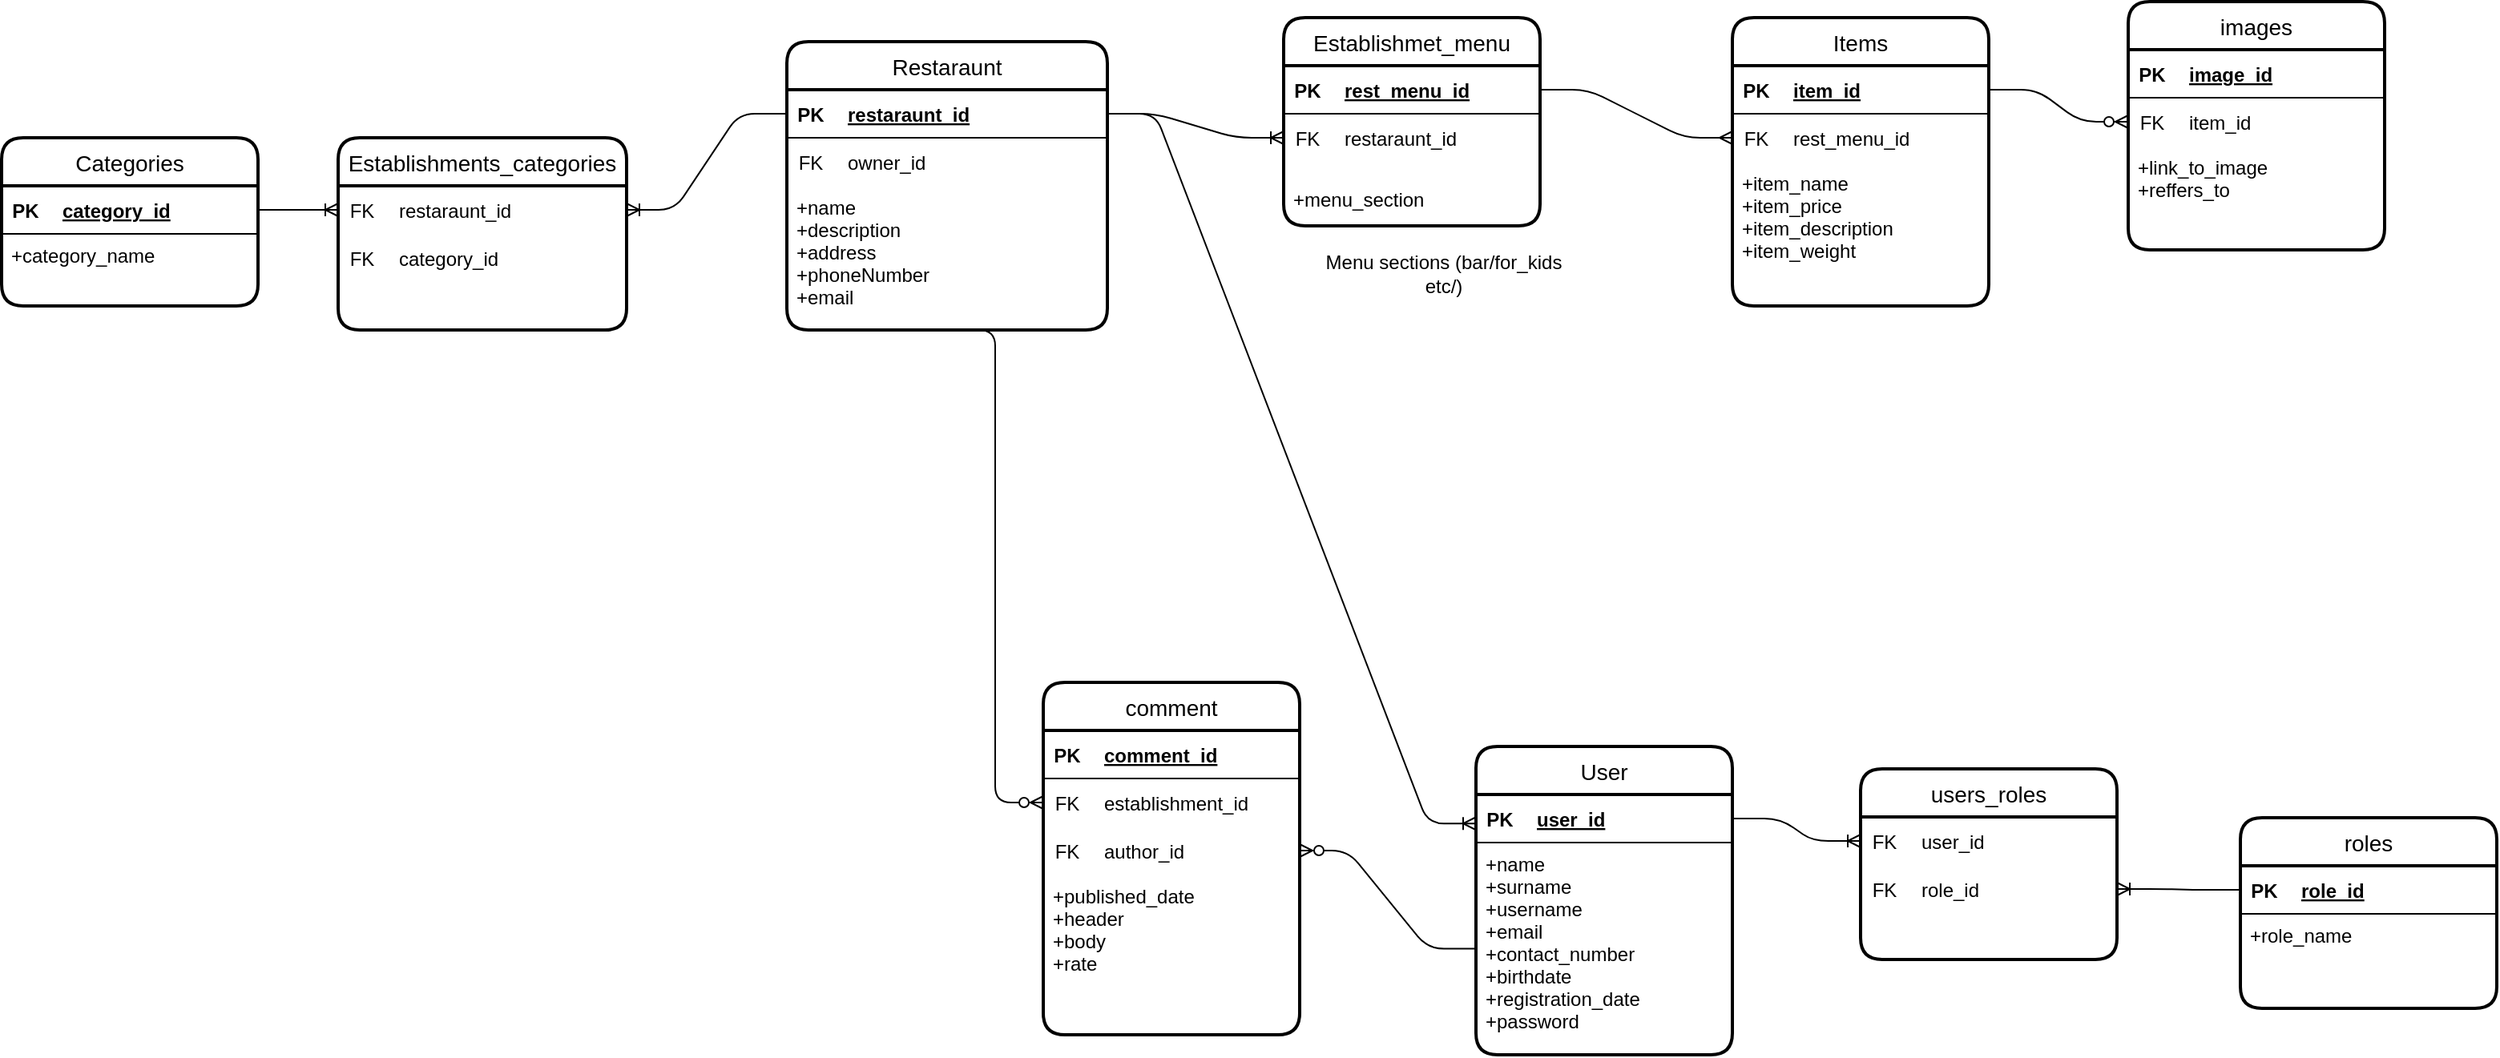 <mxfile version="13.9.9" type="device"><diagram id="mH3zS8TwSFt8MB0uSB2C" name="Страница 1"><mxGraphModel dx="4502" dy="901" grid="1" gridSize="10" guides="1" tooltips="1" connect="1" arrows="1" fold="1" page="1" pageScale="1" pageWidth="3300" pageHeight="2339" math="0" shadow="0"><root><mxCell id="0"/><mxCell id="1" parent="0"/><mxCell id="YN2qWLR9WGqt_khANFr5-11" value="User" style="swimlane;childLayout=stackLayout;horizontal=1;startSize=30;horizontalStack=0;rounded=1;fontSize=14;fontStyle=0;strokeWidth=2;resizeParent=0;resizeLast=1;shadow=0;dashed=0;align=center;" parent="1" vertex="1"><mxGeometry x="850" y="960" width="160" height="192.5" as="geometry"/></mxCell><mxCell id="YN2qWLR9WGqt_khANFr5-13" value="" style="shape=table;startSize=0;container=1;collapsible=1;childLayout=tableLayout;fixedRows=1;rowLines=0;fontStyle=0;align=center;resizeLast=1;strokeColor=none;fillColor=none;" parent="YN2qWLR9WGqt_khANFr5-11" vertex="1"><mxGeometry y="30" width="160" height="30" as="geometry"/></mxCell><mxCell id="YN2qWLR9WGqt_khANFr5-14" value="" style="shape=partialRectangle;collapsible=0;dropTarget=0;pointerEvents=0;fillColor=none;top=0;left=0;bottom=1;right=0;points=[[0,0.5],[1,0.5]];portConstraint=eastwest;" parent="YN2qWLR9WGqt_khANFr5-13" vertex="1"><mxGeometry width="160" height="30" as="geometry"/></mxCell><mxCell id="YN2qWLR9WGqt_khANFr5-15" value="PK" style="shape=partialRectangle;connectable=0;fillColor=none;top=0;left=0;bottom=0;right=0;fontStyle=1;overflow=hidden;" parent="YN2qWLR9WGqt_khANFr5-14" vertex="1"><mxGeometry width="30" height="30" as="geometry"/></mxCell><mxCell id="YN2qWLR9WGqt_khANFr5-16" value="user_id" style="shape=partialRectangle;connectable=0;fillColor=none;top=0;left=0;bottom=0;right=0;align=left;spacingLeft=6;fontStyle=5;overflow=hidden;" parent="YN2qWLR9WGqt_khANFr5-14" vertex="1"><mxGeometry x="30" width="130" height="30" as="geometry"/></mxCell><mxCell id="YN2qWLR9WGqt_khANFr5-12" value="+name&#10;+surname&#10;+username&#10;+email&#10;+contact_number&#10;+birthdate&#10;+registration_date&#10;+password&#10;" style="align=left;strokeColor=none;fillColor=none;spacingLeft=4;fontSize=12;verticalAlign=top;resizable=0;rotatable=0;part=1;" parent="YN2qWLR9WGqt_khANFr5-11" vertex="1"><mxGeometry y="60" width="160" height="132.5" as="geometry"/></mxCell><mxCell id="YN2qWLR9WGqt_khANFr5-17" value="Restaraunt" style="swimlane;childLayout=stackLayout;horizontal=1;startSize=30;horizontalStack=0;rounded=1;fontSize=14;fontStyle=0;strokeWidth=2;resizeParent=0;resizeLast=1;shadow=0;dashed=0;align=center;" parent="1" vertex="1"><mxGeometry x="420" y="520" width="200" height="180" as="geometry"/></mxCell><mxCell id="YN2qWLR9WGqt_khANFr5-19" value="" style="shape=table;startSize=0;container=1;collapsible=1;childLayout=tableLayout;fixedRows=1;rowLines=0;fontStyle=0;align=center;resizeLast=1;strokeColor=none;fillColor=none;" parent="YN2qWLR9WGqt_khANFr5-17" vertex="1"><mxGeometry y="30" width="200" height="30" as="geometry"/></mxCell><mxCell id="YN2qWLR9WGqt_khANFr5-20" value="" style="shape=partialRectangle;collapsible=0;dropTarget=0;pointerEvents=0;fillColor=none;top=0;left=0;bottom=1;right=0;points=[[0,0.5],[1,0.5]];portConstraint=eastwest;" parent="YN2qWLR9WGqt_khANFr5-19" vertex="1"><mxGeometry width="200" height="30" as="geometry"/></mxCell><mxCell id="YN2qWLR9WGqt_khANFr5-21" value="PK" style="shape=partialRectangle;connectable=0;fillColor=none;top=0;left=0;bottom=0;right=0;fontStyle=1;overflow=hidden;" parent="YN2qWLR9WGqt_khANFr5-20" vertex="1"><mxGeometry width="30" height="30" as="geometry"/></mxCell><mxCell id="YN2qWLR9WGqt_khANFr5-22" value="restaraunt_id" style="shape=partialRectangle;connectable=0;fillColor=none;top=0;left=0;bottom=0;right=0;align=left;spacingLeft=6;fontStyle=5;overflow=hidden;" parent="YN2qWLR9WGqt_khANFr5-20" vertex="1"><mxGeometry x="30" width="170" height="30" as="geometry"/></mxCell><mxCell id="YN2qWLR9WGqt_khANFr5-25" value="" style="shape=table;startSize=0;container=1;collapsible=1;childLayout=tableLayout;fixedRows=1;rowLines=0;fontStyle=0;align=center;resizeLast=1;strokeColor=none;fillColor=none;" parent="YN2qWLR9WGqt_khANFr5-17" vertex="1"><mxGeometry y="60" width="200" height="30" as="geometry"/></mxCell><mxCell id="YN2qWLR9WGqt_khANFr5-26" value="" style="shape=partialRectangle;collapsible=0;dropTarget=0;pointerEvents=0;fillColor=none;top=0;left=0;bottom=0;right=0;points=[[0,0.5],[1,0.5]];portConstraint=eastwest;" parent="YN2qWLR9WGqt_khANFr5-25" vertex="1"><mxGeometry width="200" height="30" as="geometry"/></mxCell><mxCell id="YN2qWLR9WGqt_khANFr5-27" value="FK" style="shape=partialRectangle;connectable=0;fillColor=none;top=0;left=0;bottom=0;right=0;fontStyle=0;overflow=hidden;" parent="YN2qWLR9WGqt_khANFr5-26" vertex="1"><mxGeometry width="30" height="30" as="geometry"/></mxCell><mxCell id="YN2qWLR9WGqt_khANFr5-28" value="owner_id" style="shape=partialRectangle;connectable=0;fillColor=none;top=0;left=0;bottom=0;right=0;align=left;spacingLeft=6;fontStyle=0;overflow=hidden;" parent="YN2qWLR9WGqt_khANFr5-26" vertex="1"><mxGeometry x="30" width="170" height="30" as="geometry"/></mxCell><mxCell id="YN2qWLR9WGqt_khANFr5-18" value="+name&#10;+description&#10;+address&#10;+phoneNumber&#10;+email&#10;" style="align=left;strokeColor=none;fillColor=none;spacingLeft=4;fontSize=12;verticalAlign=top;resizable=0;rotatable=0;part=1;" parent="YN2qWLR9WGqt_khANFr5-17" vertex="1"><mxGeometry y="90" width="200" height="90" as="geometry"/></mxCell><mxCell id="YN2qWLR9WGqt_khANFr5-29" value="comment" style="swimlane;childLayout=stackLayout;horizontal=1;startSize=30;horizontalStack=0;rounded=1;fontSize=14;fontStyle=0;strokeWidth=2;resizeParent=0;resizeLast=1;shadow=0;dashed=0;align=center;" parent="1" vertex="1"><mxGeometry x="580" y="920" width="160" height="220" as="geometry"/></mxCell><mxCell id="YN2qWLR9WGqt_khANFr5-52" value="" style="shape=table;startSize=0;container=1;collapsible=1;childLayout=tableLayout;fixedRows=1;rowLines=0;fontStyle=0;align=center;resizeLast=1;strokeColor=none;fillColor=none;" parent="YN2qWLR9WGqt_khANFr5-29" vertex="1"><mxGeometry y="30" width="160" height="30" as="geometry"/></mxCell><mxCell id="YN2qWLR9WGqt_khANFr5-53" value="" style="shape=partialRectangle;collapsible=0;dropTarget=0;pointerEvents=0;fillColor=none;top=0;left=0;bottom=1;right=0;points=[[0,0.5],[1,0.5]];portConstraint=eastwest;" parent="YN2qWLR9WGqt_khANFr5-52" vertex="1"><mxGeometry width="160" height="30" as="geometry"/></mxCell><mxCell id="YN2qWLR9WGqt_khANFr5-54" value="PK" style="shape=partialRectangle;connectable=0;fillColor=none;top=0;left=0;bottom=0;right=0;fontStyle=1;overflow=hidden;" parent="YN2qWLR9WGqt_khANFr5-53" vertex="1"><mxGeometry width="30" height="30" as="geometry"/></mxCell><mxCell id="YN2qWLR9WGqt_khANFr5-55" value="comment_id" style="shape=partialRectangle;connectable=0;fillColor=none;top=0;left=0;bottom=0;right=0;align=left;spacingLeft=6;fontStyle=5;overflow=hidden;" parent="YN2qWLR9WGqt_khANFr5-53" vertex="1"><mxGeometry x="30" width="130" height="30" as="geometry"/></mxCell><mxCell id="YN2qWLR9WGqt_khANFr5-56" value="" style="shape=table;startSize=0;container=1;collapsible=1;childLayout=tableLayout;fixedRows=1;rowLines=0;fontStyle=0;align=center;resizeLast=1;strokeColor=none;fillColor=none;" parent="YN2qWLR9WGqt_khANFr5-29" vertex="1"><mxGeometry y="60" width="160" height="60" as="geometry"/></mxCell><mxCell id="YN2qWLR9WGqt_khANFr5-218" value="" style="shape=partialRectangle;collapsible=0;dropTarget=0;pointerEvents=0;fillColor=none;top=0;left=0;bottom=0;right=0;points=[[0,0.5],[1,0.5]];portConstraint=eastwest;" parent="YN2qWLR9WGqt_khANFr5-56" vertex="1"><mxGeometry width="160" height="30" as="geometry"/></mxCell><mxCell id="YN2qWLR9WGqt_khANFr5-219" value="FK" style="shape=partialRectangle;connectable=0;fillColor=none;top=0;left=0;bottom=0;right=0;fontStyle=0;overflow=hidden;" parent="YN2qWLR9WGqt_khANFr5-218" vertex="1"><mxGeometry width="30" height="30" as="geometry"/></mxCell><mxCell id="YN2qWLR9WGqt_khANFr5-220" value="establishment_id" style="shape=partialRectangle;connectable=0;fillColor=none;top=0;left=0;bottom=0;right=0;align=left;spacingLeft=6;fontStyle=0;overflow=hidden;" parent="YN2qWLR9WGqt_khANFr5-218" vertex="1"><mxGeometry x="30" width="130" height="30" as="geometry"/></mxCell><mxCell id="YN2qWLR9WGqt_khANFr5-57" value="" style="shape=partialRectangle;collapsible=0;dropTarget=0;pointerEvents=0;fillColor=none;top=0;left=0;bottom=0;right=0;points=[[0,0.5],[1,0.5]];portConstraint=eastwest;" parent="YN2qWLR9WGqt_khANFr5-56" vertex="1"><mxGeometry y="30" width="160" height="30" as="geometry"/></mxCell><mxCell id="YN2qWLR9WGqt_khANFr5-58" value="FK" style="shape=partialRectangle;connectable=0;fillColor=none;top=0;left=0;bottom=0;right=0;fontStyle=0;overflow=hidden;" parent="YN2qWLR9WGqt_khANFr5-57" vertex="1"><mxGeometry width="30" height="30" as="geometry"/></mxCell><mxCell id="YN2qWLR9WGqt_khANFr5-59" value="author_id" style="shape=partialRectangle;connectable=0;fillColor=none;top=0;left=0;bottom=0;right=0;align=left;spacingLeft=6;fontStyle=0;overflow=hidden;" parent="YN2qWLR9WGqt_khANFr5-57" vertex="1"><mxGeometry x="30" width="130" height="30" as="geometry"/></mxCell><mxCell id="YN2qWLR9WGqt_khANFr5-30" value="+published_date&#10;+header&#10;+body&#10;+rate" style="align=left;strokeColor=none;fillColor=none;spacingLeft=4;fontSize=12;verticalAlign=top;resizable=0;rotatable=0;part=1;" parent="YN2qWLR9WGqt_khANFr5-29" vertex="1"><mxGeometry y="120" width="160" height="100" as="geometry"/></mxCell><mxCell id="YN2qWLR9WGqt_khANFr5-64" value="" style="edgeStyle=entityRelationEdgeStyle;fontSize=12;html=1;endArrow=ERzeroToMany;endFill=1;entryX=1;entryY=0.5;entryDx=0;entryDy=0;exitX=0;exitY=0.5;exitDx=0;exitDy=0;" parent="1" source="YN2qWLR9WGqt_khANFr5-12" target="YN2qWLR9WGqt_khANFr5-57" edge="1"><mxGeometry width="100" height="100" relative="1" as="geometry"><mxPoint x="940" y="890" as="sourcePoint"/><mxPoint x="760" y="960" as="targetPoint"/></mxGeometry></mxCell><mxCell id="YN2qWLR9WGqt_khANFr5-65" value="" style="edgeStyle=entityRelationEdgeStyle;fontSize=12;html=1;endArrow=ERzeroToMany;endFill=1;exitX=0.5;exitY=1;exitDx=0;exitDy=0;entryX=0;entryY=0.5;entryDx=0;entryDy=0;" parent="1" source="YN2qWLR9WGqt_khANFr5-18" target="YN2qWLR9WGqt_khANFr5-218" edge="1"><mxGeometry width="100" height="100" relative="1" as="geometry"><mxPoint x="1110" y="1020" as="sourcePoint"/><mxPoint x="1210" y="920" as="targetPoint"/></mxGeometry></mxCell><mxCell id="YN2qWLR9WGqt_khANFr5-66" value="users_roles" style="swimlane;childLayout=stackLayout;horizontal=1;startSize=30;horizontalStack=0;rounded=1;fontSize=14;fontStyle=0;strokeWidth=2;resizeParent=0;resizeLast=1;shadow=0;dashed=0;align=center;" parent="1" vertex="1"><mxGeometry x="1090" y="974" width="160" height="119" as="geometry"/></mxCell><mxCell id="YN2qWLR9WGqt_khANFr5-74" value="" style="shape=table;startSize=0;container=1;collapsible=1;childLayout=tableLayout;fixedRows=1;rowLines=0;fontStyle=0;align=center;resizeLast=1;strokeColor=none;fillColor=none;" parent="YN2qWLR9WGqt_khANFr5-66" vertex="1"><mxGeometry y="30" width="160" height="30" as="geometry"/></mxCell><mxCell id="YN2qWLR9WGqt_khANFr5-75" value="" style="shape=partialRectangle;collapsible=0;dropTarget=0;pointerEvents=0;fillColor=none;top=0;left=0;bottom=0;right=0;points=[[0,0.5],[1,0.5]];portConstraint=eastwest;" parent="YN2qWLR9WGqt_khANFr5-74" vertex="1"><mxGeometry width="160" height="30" as="geometry"/></mxCell><mxCell id="YN2qWLR9WGqt_khANFr5-76" value="FK" style="shape=partialRectangle;connectable=0;fillColor=none;top=0;left=0;bottom=0;right=0;fontStyle=0;overflow=hidden;" parent="YN2qWLR9WGqt_khANFr5-75" vertex="1"><mxGeometry width="30" height="30" as="geometry"/></mxCell><mxCell id="YN2qWLR9WGqt_khANFr5-77" value="user_id" style="shape=partialRectangle;connectable=0;fillColor=none;top=0;left=0;bottom=0;right=0;align=left;spacingLeft=6;fontStyle=0;overflow=hidden;" parent="YN2qWLR9WGqt_khANFr5-75" vertex="1"><mxGeometry x="30" width="130" height="30" as="geometry"/></mxCell><mxCell id="YN2qWLR9WGqt_khANFr5-78" value="" style="shape=table;startSize=0;container=1;collapsible=1;childLayout=tableLayout;fixedRows=1;rowLines=0;fontStyle=0;align=center;resizeLast=1;strokeColor=none;fillColor=none;" parent="YN2qWLR9WGqt_khANFr5-66" vertex="1"><mxGeometry y="60" width="160" height="59" as="geometry"/></mxCell><mxCell id="YN2qWLR9WGqt_khANFr5-79" value="" style="shape=partialRectangle;collapsible=0;dropTarget=0;pointerEvents=0;fillColor=none;top=0;left=0;bottom=0;right=0;points=[[0,0.5],[1,0.5]];portConstraint=eastwest;" parent="YN2qWLR9WGqt_khANFr5-78" vertex="1"><mxGeometry width="160" height="30" as="geometry"/></mxCell><mxCell id="YN2qWLR9WGqt_khANFr5-80" value="FK" style="shape=partialRectangle;connectable=0;fillColor=none;top=0;left=0;bottom=0;right=0;fontStyle=0;overflow=hidden;" parent="YN2qWLR9WGqt_khANFr5-79" vertex="1"><mxGeometry width="30" height="30" as="geometry"/></mxCell><mxCell id="YN2qWLR9WGqt_khANFr5-81" value="role_id" style="shape=partialRectangle;connectable=0;fillColor=none;top=0;left=0;bottom=0;right=0;align=left;spacingLeft=6;fontStyle=0;overflow=hidden;" parent="YN2qWLR9WGqt_khANFr5-79" vertex="1"><mxGeometry x="30" width="130" height="30" as="geometry"/></mxCell><mxCell id="YN2qWLR9WGqt_khANFr5-68" value="roles" style="swimlane;childLayout=stackLayout;horizontal=1;startSize=30;horizontalStack=0;rounded=1;fontSize=14;fontStyle=0;strokeWidth=2;resizeParent=0;resizeLast=1;shadow=0;dashed=0;align=center;" parent="1" vertex="1"><mxGeometry x="1327" y="1004.5" width="160" height="119" as="geometry"/></mxCell><mxCell id="YN2qWLR9WGqt_khANFr5-70" value="" style="shape=table;startSize=0;container=1;collapsible=1;childLayout=tableLayout;fixedRows=1;rowLines=0;fontStyle=0;align=center;resizeLast=1;strokeColor=none;fillColor=none;" parent="YN2qWLR9WGqt_khANFr5-68" vertex="1"><mxGeometry y="30" width="160" height="30" as="geometry"/></mxCell><mxCell id="YN2qWLR9WGqt_khANFr5-71" value="" style="shape=partialRectangle;collapsible=0;dropTarget=0;pointerEvents=0;fillColor=none;top=0;left=0;bottom=1;right=0;points=[[0,0.5],[1,0.5]];portConstraint=eastwest;" parent="YN2qWLR9WGqt_khANFr5-70" vertex="1"><mxGeometry width="160" height="30" as="geometry"/></mxCell><mxCell id="YN2qWLR9WGqt_khANFr5-72" value="PK" style="shape=partialRectangle;connectable=0;fillColor=none;top=0;left=0;bottom=0;right=0;fontStyle=1;overflow=hidden;" parent="YN2qWLR9WGqt_khANFr5-71" vertex="1"><mxGeometry width="30" height="30" as="geometry"/></mxCell><mxCell id="YN2qWLR9WGqt_khANFr5-73" value="role_id" style="shape=partialRectangle;connectable=0;fillColor=none;top=0;left=0;bottom=0;right=0;align=left;spacingLeft=6;fontStyle=5;overflow=hidden;" parent="YN2qWLR9WGqt_khANFr5-71" vertex="1"><mxGeometry x="30" width="130" height="30" as="geometry"/></mxCell><mxCell id="YN2qWLR9WGqt_khANFr5-69" value="+role_name" style="align=left;strokeColor=none;fillColor=none;spacingLeft=4;fontSize=12;verticalAlign=top;resizable=0;rotatable=0;part=1;" parent="YN2qWLR9WGqt_khANFr5-68" vertex="1"><mxGeometry y="60" width="160" height="59" as="geometry"/></mxCell><mxCell id="YN2qWLR9WGqt_khANFr5-82" value="" style="edgeStyle=entityRelationEdgeStyle;fontSize=12;html=1;endArrow=ERoneToMany;exitX=1;exitY=0.5;exitDx=0;exitDy=0;entryX=0;entryY=0.5;entryDx=0;entryDy=0;" parent="1" source="YN2qWLR9WGqt_khANFr5-14" target="YN2qWLR9WGqt_khANFr5-75" edge="1"><mxGeometry width="100" height="100" relative="1" as="geometry"><mxPoint x="1130" y="1260" as="sourcePoint"/><mxPoint x="1230" y="1160" as="targetPoint"/></mxGeometry></mxCell><mxCell id="YN2qWLR9WGqt_khANFr5-83" value="" style="edgeStyle=entityRelationEdgeStyle;fontSize=12;html=1;endArrow=ERoneToMany;exitX=0;exitY=0.5;exitDx=0;exitDy=0;entryX=1;entryY=0.5;entryDx=0;entryDy=0;" parent="1" source="YN2qWLR9WGqt_khANFr5-71" target="YN2qWLR9WGqt_khANFr5-79" edge="1"><mxGeometry width="100" height="100" relative="1" as="geometry"><mxPoint x="1200" y="1284" as="sourcePoint"/><mxPoint x="1300" y="1184" as="targetPoint"/></mxGeometry></mxCell><mxCell id="YN2qWLR9WGqt_khANFr5-84" value="Establishmet_menu" style="swimlane;childLayout=stackLayout;horizontal=1;startSize=30;horizontalStack=0;rounded=1;fontSize=14;fontStyle=0;strokeWidth=2;resizeParent=0;resizeLast=1;shadow=0;dashed=0;align=center;" parent="1" vertex="1"><mxGeometry x="730" y="505" width="160" height="130" as="geometry"/></mxCell><mxCell id="YN2qWLR9WGqt_khANFr5-94" value="" style="shape=table;startSize=0;container=1;collapsible=1;childLayout=tableLayout;fixedRows=1;rowLines=0;fontStyle=0;align=center;resizeLast=1;strokeColor=none;fillColor=none;" parent="YN2qWLR9WGqt_khANFr5-84" vertex="1"><mxGeometry y="30" width="160" height="70" as="geometry"/></mxCell><mxCell id="YN2qWLR9WGqt_khANFr5-95" value="" style="shape=partialRectangle;collapsible=0;dropTarget=0;pointerEvents=0;fillColor=none;top=0;left=0;bottom=1;right=0;points=[[0,0.5],[1,0.5]];portConstraint=eastwest;" parent="YN2qWLR9WGqt_khANFr5-94" vertex="1"><mxGeometry width="160" height="30" as="geometry"/></mxCell><mxCell id="YN2qWLR9WGqt_khANFr5-96" value="PK" style="shape=partialRectangle;connectable=0;fillColor=none;top=0;left=0;bottom=0;right=0;fontStyle=1;overflow=hidden;" parent="YN2qWLR9WGqt_khANFr5-95" vertex="1"><mxGeometry width="30" height="30" as="geometry"/></mxCell><mxCell id="YN2qWLR9WGqt_khANFr5-97" value="rest_menu_id" style="shape=partialRectangle;connectable=0;fillColor=none;top=0;left=0;bottom=0;right=0;align=left;spacingLeft=6;fontStyle=5;overflow=hidden;" parent="YN2qWLR9WGqt_khANFr5-95" vertex="1"><mxGeometry x="30" width="130" height="30" as="geometry"/></mxCell><mxCell id="YN2qWLR9WGqt_khANFr5-150" value="" style="shape=partialRectangle;collapsible=0;dropTarget=0;pointerEvents=0;fillColor=none;top=0;left=0;bottom=0;right=0;points=[[0,0.5],[1,0.5]];portConstraint=eastwest;" parent="YN2qWLR9WGqt_khANFr5-94" vertex="1"><mxGeometry y="30" width="160" height="30" as="geometry"/></mxCell><mxCell id="YN2qWLR9WGqt_khANFr5-151" value="FK" style="shape=partialRectangle;connectable=0;fillColor=none;top=0;left=0;bottom=0;right=0;fontStyle=0;overflow=hidden;" parent="YN2qWLR9WGqt_khANFr5-150" vertex="1"><mxGeometry width="30" height="30" as="geometry"/></mxCell><mxCell id="YN2qWLR9WGqt_khANFr5-152" value="restaraunt_id" style="shape=partialRectangle;connectable=0;fillColor=none;top=0;left=0;bottom=0;right=0;align=left;spacingLeft=6;fontStyle=0;overflow=hidden;" parent="YN2qWLR9WGqt_khANFr5-150" vertex="1"><mxGeometry x="30" width="130" height="30" as="geometry"/></mxCell><mxCell id="YN2qWLR9WGqt_khANFr5-226" value="+menu_section" style="text;strokeColor=none;fillColor=none;spacingLeft=4;spacingRight=4;overflow=hidden;rotatable=0;points=[[0,0.5],[1,0.5]];portConstraint=eastwest;fontSize=12;" parent="YN2qWLR9WGqt_khANFr5-84" vertex="1"><mxGeometry y="100" width="160" height="30" as="geometry"/></mxCell><mxCell id="YN2qWLR9WGqt_khANFr5-102" value="Items" style="swimlane;childLayout=stackLayout;horizontal=1;startSize=30;horizontalStack=0;rounded=1;fontSize=14;fontStyle=0;strokeWidth=2;resizeParent=0;resizeLast=1;shadow=0;dashed=0;align=center;" parent="1" vertex="1"><mxGeometry x="1010" y="505" width="160" height="180" as="geometry"/></mxCell><mxCell id="YN2qWLR9WGqt_khANFr5-104" value="" style="shape=table;startSize=0;container=1;collapsible=1;childLayout=tableLayout;fixedRows=1;rowLines=0;fontStyle=0;align=center;resizeLast=1;strokeColor=none;fillColor=none;" parent="YN2qWLR9WGqt_khANFr5-102" vertex="1"><mxGeometry y="30" width="160" height="60" as="geometry"/></mxCell><mxCell id="YN2qWLR9WGqt_khANFr5-105" value="" style="shape=partialRectangle;collapsible=0;dropTarget=0;pointerEvents=0;fillColor=none;top=0;left=0;bottom=1;right=0;points=[[0,0.5],[1,0.5]];portConstraint=eastwest;" parent="YN2qWLR9WGqt_khANFr5-104" vertex="1"><mxGeometry width="160" height="30" as="geometry"/></mxCell><mxCell id="YN2qWLR9WGqt_khANFr5-106" value="PK" style="shape=partialRectangle;connectable=0;fillColor=none;top=0;left=0;bottom=0;right=0;fontStyle=1;overflow=hidden;" parent="YN2qWLR9WGqt_khANFr5-105" vertex="1"><mxGeometry width="30" height="30" as="geometry"/></mxCell><mxCell id="YN2qWLR9WGqt_khANFr5-107" value="item_id" style="shape=partialRectangle;connectable=0;fillColor=none;top=0;left=0;bottom=0;right=0;align=left;spacingLeft=6;fontStyle=5;overflow=hidden;" parent="YN2qWLR9WGqt_khANFr5-105" vertex="1"><mxGeometry x="30" width="130" height="30" as="geometry"/></mxCell><mxCell id="YN2qWLR9WGqt_khANFr5-221" value="" style="shape=partialRectangle;collapsible=0;dropTarget=0;pointerEvents=0;fillColor=none;top=0;left=0;bottom=0;right=0;points=[[0,0.5],[1,0.5]];portConstraint=eastwest;" parent="YN2qWLR9WGqt_khANFr5-104" vertex="1"><mxGeometry y="30" width="160" height="30" as="geometry"/></mxCell><mxCell id="YN2qWLR9WGqt_khANFr5-222" value="FK" style="shape=partialRectangle;connectable=0;fillColor=none;top=0;left=0;bottom=0;right=0;fontStyle=0;overflow=hidden;" parent="YN2qWLR9WGqt_khANFr5-221" vertex="1"><mxGeometry width="30" height="30" as="geometry"/></mxCell><mxCell id="YN2qWLR9WGqt_khANFr5-223" value="rest_menu_id" style="shape=partialRectangle;connectable=0;fillColor=none;top=0;left=0;bottom=0;right=0;align=left;spacingLeft=6;fontStyle=0;overflow=hidden;" parent="YN2qWLR9WGqt_khANFr5-221" vertex="1"><mxGeometry x="30" width="130" height="30" as="geometry"/></mxCell><mxCell id="YN2qWLR9WGqt_khANFr5-103" value="+item_name&#10;+item_price&#10;+item_description&#10;+item_weight" style="align=left;strokeColor=none;fillColor=none;spacingLeft=4;fontSize=12;verticalAlign=top;resizable=0;rotatable=0;part=1;" parent="YN2qWLR9WGqt_khANFr5-102" vertex="1"><mxGeometry y="90" width="160" height="90" as="geometry"/></mxCell><mxCell id="YN2qWLR9WGqt_khANFr5-145" value="" style="edgeStyle=entityRelationEdgeStyle;fontSize=12;html=1;endArrow=ERmany;exitX=1;exitY=0.5;exitDx=0;exitDy=0;entryX=0;entryY=0.5;entryDx=0;entryDy=0;" parent="1" source="YN2qWLR9WGqt_khANFr5-95" target="YN2qWLR9WGqt_khANFr5-221" edge="1"><mxGeometry width="100" height="100" relative="1" as="geometry"><mxPoint x="870" y="905" as="sourcePoint"/><mxPoint x="970" y="805" as="targetPoint"/></mxGeometry></mxCell><mxCell id="YN2qWLR9WGqt_khANFr5-153" value="images" style="swimlane;childLayout=stackLayout;horizontal=1;startSize=30;horizontalStack=0;rounded=1;fontSize=14;fontStyle=0;strokeWidth=2;resizeParent=0;resizeLast=1;shadow=0;dashed=0;align=center;" parent="1" vertex="1"><mxGeometry x="1257" y="495" width="160" height="155" as="geometry"/></mxCell><mxCell id="YN2qWLR9WGqt_khANFr5-160" value="" style="shape=table;startSize=0;container=1;collapsible=1;childLayout=tableLayout;fixedRows=1;rowLines=0;fontStyle=0;align=center;resizeLast=1;strokeColor=none;fillColor=none;" parent="YN2qWLR9WGqt_khANFr5-153" vertex="1"><mxGeometry y="30" width="160" height="30" as="geometry"/></mxCell><mxCell id="YN2qWLR9WGqt_khANFr5-161" value="" style="shape=partialRectangle;collapsible=0;dropTarget=0;pointerEvents=0;fillColor=none;top=0;left=0;bottom=1;right=0;points=[[0,0.5],[1,0.5]];portConstraint=eastwest;" parent="YN2qWLR9WGqt_khANFr5-160" vertex="1"><mxGeometry width="160" height="30" as="geometry"/></mxCell><mxCell id="YN2qWLR9WGqt_khANFr5-162" value="PK" style="shape=partialRectangle;connectable=0;fillColor=none;top=0;left=0;bottom=0;right=0;fontStyle=1;overflow=hidden;" parent="YN2qWLR9WGqt_khANFr5-161" vertex="1"><mxGeometry width="30" height="30" as="geometry"/></mxCell><mxCell id="YN2qWLR9WGqt_khANFr5-163" value="image_id" style="shape=partialRectangle;connectable=0;fillColor=none;top=0;left=0;bottom=0;right=0;align=left;spacingLeft=6;fontStyle=5;overflow=hidden;" parent="YN2qWLR9WGqt_khANFr5-161" vertex="1"><mxGeometry x="30" width="130" height="30" as="geometry"/></mxCell><mxCell id="YN2qWLR9WGqt_khANFr5-214" value="" style="shape=table;startSize=0;container=1;collapsible=1;childLayout=tableLayout;fixedRows=1;rowLines=0;fontStyle=0;align=center;resizeLast=1;strokeColor=none;fillColor=none;" parent="YN2qWLR9WGqt_khANFr5-153" vertex="1"><mxGeometry y="60" width="160" height="30" as="geometry"/></mxCell><mxCell id="YN2qWLR9WGqt_khANFr5-215" value="" style="shape=partialRectangle;collapsible=0;dropTarget=0;pointerEvents=0;fillColor=none;top=0;left=0;bottom=0;right=0;points=[[0,0.5],[1,0.5]];portConstraint=eastwest;" parent="YN2qWLR9WGqt_khANFr5-214" vertex="1"><mxGeometry width="160" height="30" as="geometry"/></mxCell><mxCell id="YN2qWLR9WGqt_khANFr5-216" value="FK" style="shape=partialRectangle;connectable=0;fillColor=none;top=0;left=0;bottom=0;right=0;fontStyle=0;overflow=hidden;" parent="YN2qWLR9WGqt_khANFr5-215" vertex="1"><mxGeometry width="30" height="30" as="geometry"/></mxCell><mxCell id="YN2qWLR9WGqt_khANFr5-217" value="item_id" style="shape=partialRectangle;connectable=0;fillColor=none;top=0;left=0;bottom=0;right=0;align=left;spacingLeft=6;fontStyle=0;overflow=hidden;" parent="YN2qWLR9WGqt_khANFr5-215" vertex="1"><mxGeometry x="30" width="130" height="30" as="geometry"/></mxCell><mxCell id="YN2qWLR9WGqt_khANFr5-154" value="+link_to_image&#10;+reffers_to" style="align=left;strokeColor=none;fillColor=none;spacingLeft=4;fontSize=12;verticalAlign=top;resizable=0;rotatable=0;part=1;" parent="YN2qWLR9WGqt_khANFr5-153" vertex="1"><mxGeometry y="90" width="160" height="65" as="geometry"/></mxCell><mxCell id="YN2qWLR9WGqt_khANFr5-167" value="Categories" style="swimlane;childLayout=stackLayout;horizontal=1;startSize=30;horizontalStack=0;rounded=1;fontSize=14;fontStyle=0;strokeWidth=2;resizeParent=0;resizeLast=1;shadow=0;dashed=0;align=center;" parent="1" vertex="1"><mxGeometry x="-70" y="580" width="160" height="105" as="geometry"/></mxCell><mxCell id="YN2qWLR9WGqt_khANFr5-169" value="" style="shape=table;startSize=0;container=1;collapsible=1;childLayout=tableLayout;fixedRows=1;rowLines=0;fontStyle=0;align=center;resizeLast=1;strokeColor=none;fillColor=none;" parent="YN2qWLR9WGqt_khANFr5-167" vertex="1"><mxGeometry y="30" width="160" height="30" as="geometry"/></mxCell><mxCell id="YN2qWLR9WGqt_khANFr5-170" value="" style="shape=partialRectangle;collapsible=0;dropTarget=0;pointerEvents=0;fillColor=none;top=0;left=0;bottom=1;right=0;points=[[0,0.5],[1,0.5]];portConstraint=eastwest;" parent="YN2qWLR9WGqt_khANFr5-169" vertex="1"><mxGeometry width="160" height="30" as="geometry"/></mxCell><mxCell id="YN2qWLR9WGqt_khANFr5-171" value="PK" style="shape=partialRectangle;connectable=0;fillColor=none;top=0;left=0;bottom=0;right=0;fontStyle=1;overflow=hidden;" parent="YN2qWLR9WGqt_khANFr5-170" vertex="1"><mxGeometry width="30" height="30" as="geometry"/></mxCell><mxCell id="YN2qWLR9WGqt_khANFr5-172" value="category_id" style="shape=partialRectangle;connectable=0;fillColor=none;top=0;left=0;bottom=0;right=0;align=left;spacingLeft=6;fontStyle=5;overflow=hidden;" parent="YN2qWLR9WGqt_khANFr5-170" vertex="1"><mxGeometry x="30" width="130" height="30" as="geometry"/></mxCell><mxCell id="YN2qWLR9WGqt_khANFr5-168" value="+category_name" style="align=left;strokeColor=none;fillColor=none;spacingLeft=4;fontSize=12;verticalAlign=top;resizable=0;rotatable=0;part=1;" parent="YN2qWLR9WGqt_khANFr5-167" vertex="1"><mxGeometry y="60" width="160" height="45" as="geometry"/></mxCell><mxCell id="YN2qWLR9WGqt_khANFr5-177" value="Establishments_categories" style="swimlane;childLayout=stackLayout;horizontal=1;startSize=30;horizontalStack=0;rounded=1;fontSize=14;fontStyle=0;strokeWidth=2;resizeParent=0;resizeLast=1;shadow=0;dashed=0;align=center;" parent="1" vertex="1"><mxGeometry x="140" y="580" width="180" height="120" as="geometry"/></mxCell><mxCell id="YN2qWLR9WGqt_khANFr5-179" value="" style="shape=table;startSize=0;container=1;collapsible=1;childLayout=tableLayout;fixedRows=1;rowLines=0;fontStyle=0;align=center;resizeLast=1;strokeColor=none;fillColor=none;" parent="YN2qWLR9WGqt_khANFr5-177" vertex="1"><mxGeometry y="30" width="180" height="30" as="geometry"/></mxCell><mxCell id="YN2qWLR9WGqt_khANFr5-180" value="" style="shape=partialRectangle;collapsible=0;dropTarget=0;pointerEvents=0;fillColor=none;top=0;left=0;bottom=0;right=0;points=[[0,0.5],[1,0.5]];portConstraint=eastwest;" parent="YN2qWLR9WGqt_khANFr5-179" vertex="1"><mxGeometry width="180" height="30" as="geometry"/></mxCell><mxCell id="YN2qWLR9WGqt_khANFr5-181" value="FK" style="shape=partialRectangle;connectable=0;fillColor=none;top=0;left=0;bottom=0;right=0;fontStyle=0;overflow=hidden;" parent="YN2qWLR9WGqt_khANFr5-180" vertex="1"><mxGeometry width="30" height="30" as="geometry"/></mxCell><mxCell id="YN2qWLR9WGqt_khANFr5-182" value="restaraunt_id" style="shape=partialRectangle;connectable=0;fillColor=none;top=0;left=0;bottom=0;right=0;align=left;spacingLeft=6;fontStyle=0;overflow=hidden;" parent="YN2qWLR9WGqt_khANFr5-180" vertex="1"><mxGeometry x="30" width="150" height="30" as="geometry"/></mxCell><mxCell id="YN2qWLR9WGqt_khANFr5-183" value="" style="shape=table;startSize=0;container=1;collapsible=1;childLayout=tableLayout;fixedRows=1;rowLines=0;fontStyle=0;align=center;resizeLast=1;strokeColor=none;fillColor=none;" parent="YN2qWLR9WGqt_khANFr5-177" vertex="1"><mxGeometry y="60" width="180" height="60" as="geometry"/></mxCell><mxCell id="YN2qWLR9WGqt_khANFr5-184" value="" style="shape=partialRectangle;collapsible=0;dropTarget=0;pointerEvents=0;fillColor=none;top=0;left=0;bottom=0;right=0;points=[[0,0.5],[1,0.5]];portConstraint=eastwest;" parent="YN2qWLR9WGqt_khANFr5-183" vertex="1"><mxGeometry width="180" height="30" as="geometry"/></mxCell><mxCell id="YN2qWLR9WGqt_khANFr5-185" value="FK" style="shape=partialRectangle;connectable=0;fillColor=none;top=0;left=0;bottom=0;right=0;fontStyle=0;overflow=hidden;" parent="YN2qWLR9WGqt_khANFr5-184" vertex="1"><mxGeometry width="30" height="30" as="geometry"/></mxCell><mxCell id="YN2qWLR9WGqt_khANFr5-186" value="category_id" style="shape=partialRectangle;connectable=0;fillColor=none;top=0;left=0;bottom=0;right=0;align=left;spacingLeft=6;fontStyle=0;overflow=hidden;" parent="YN2qWLR9WGqt_khANFr5-184" vertex="1"><mxGeometry x="30" width="150" height="30" as="geometry"/></mxCell><mxCell id="YN2qWLR9WGqt_khANFr5-187" value="" style="edgeStyle=entityRelationEdgeStyle;fontSize=12;html=1;endArrow=ERoneToMany;entryX=1;entryY=0.5;entryDx=0;entryDy=0;exitX=0;exitY=0.5;exitDx=0;exitDy=0;" parent="1" source="YN2qWLR9WGqt_khANFr5-20" target="YN2qWLR9WGqt_khANFr5-180" edge="1"><mxGeometry width="100" height="100" relative="1" as="geometry"><mxPoint x="360" y="690" as="sourcePoint"/><mxPoint x="350" y="740" as="targetPoint"/></mxGeometry></mxCell><mxCell id="YN2qWLR9WGqt_khANFr5-188" value="" style="edgeStyle=entityRelationEdgeStyle;fontSize=12;html=1;endArrow=ERoneToMany;exitX=1;exitY=0.5;exitDx=0;exitDy=0;entryX=0;entryY=0.5;entryDx=0;entryDy=0;" parent="1" source="YN2qWLR9WGqt_khANFr5-170" target="YN2qWLR9WGqt_khANFr5-180" edge="1"><mxGeometry width="100" height="100" relative="1" as="geometry"><mxPoint x="40" y="840" as="sourcePoint"/><mxPoint x="140" y="740" as="targetPoint"/></mxGeometry></mxCell><mxCell id="YN2qWLR9WGqt_khANFr5-195" value="" style="edgeStyle=entityRelationEdgeStyle;fontSize=12;html=1;endArrow=ERzeroToMany;endFill=1;exitX=1;exitY=0.5;exitDx=0;exitDy=0;entryX=0;entryY=0.5;entryDx=0;entryDy=0;" parent="1" source="YN2qWLR9WGqt_khANFr5-105" target="YN2qWLR9WGqt_khANFr5-215" edge="1"><mxGeometry width="100" height="100" relative="1" as="geometry"><mxPoint x="1097" y="505" as="sourcePoint"/><mxPoint x="1097" y="425" as="targetPoint"/></mxGeometry></mxCell><mxCell id="YN2qWLR9WGqt_khANFr5-224" value="Menu sections (bar/for_kids etc/)" style="text;html=1;strokeColor=none;fillColor=none;align=center;verticalAlign=middle;whiteSpace=wrap;rounded=0;" parent="1" vertex="1"><mxGeometry x="750" y="640" width="160" height="50" as="geometry"/></mxCell><mxCell id="YN2qWLR9WGqt_khANFr5-228" value="" style="edgeStyle=entityRelationEdgeStyle;fontSize=12;html=1;endArrow=ERoneToMany;exitX=1;exitY=0.5;exitDx=0;exitDy=0;entryX=0;entryY=0.5;entryDx=0;entryDy=0;" parent="1" source="YN2qWLR9WGqt_khANFr5-20" target="YN2qWLR9WGqt_khANFr5-150" edge="1"><mxGeometry width="100" height="100" relative="1" as="geometry"><mxPoint x="620" y="510" as="sourcePoint"/><mxPoint x="720" y="410" as="targetPoint"/></mxGeometry></mxCell><mxCell id="tpYcfysbO6KYABmBJHCF-1" value="" style="edgeStyle=entityRelationEdgeStyle;fontSize=12;html=1;endArrow=ERoneToMany;entryX=0;entryY=0.25;entryDx=0;entryDy=0;exitX=1;exitY=0.5;exitDx=0;exitDy=0;" edge="1" parent="1" source="YN2qWLR9WGqt_khANFr5-20" target="YN2qWLR9WGqt_khANFr5-11"><mxGeometry width="100" height="100" relative="1" as="geometry"><mxPoint x="630" y="700" as="sourcePoint"/><mxPoint x="920" y="810" as="targetPoint"/></mxGeometry></mxCell></root></mxGraphModel></diagram></mxfile>